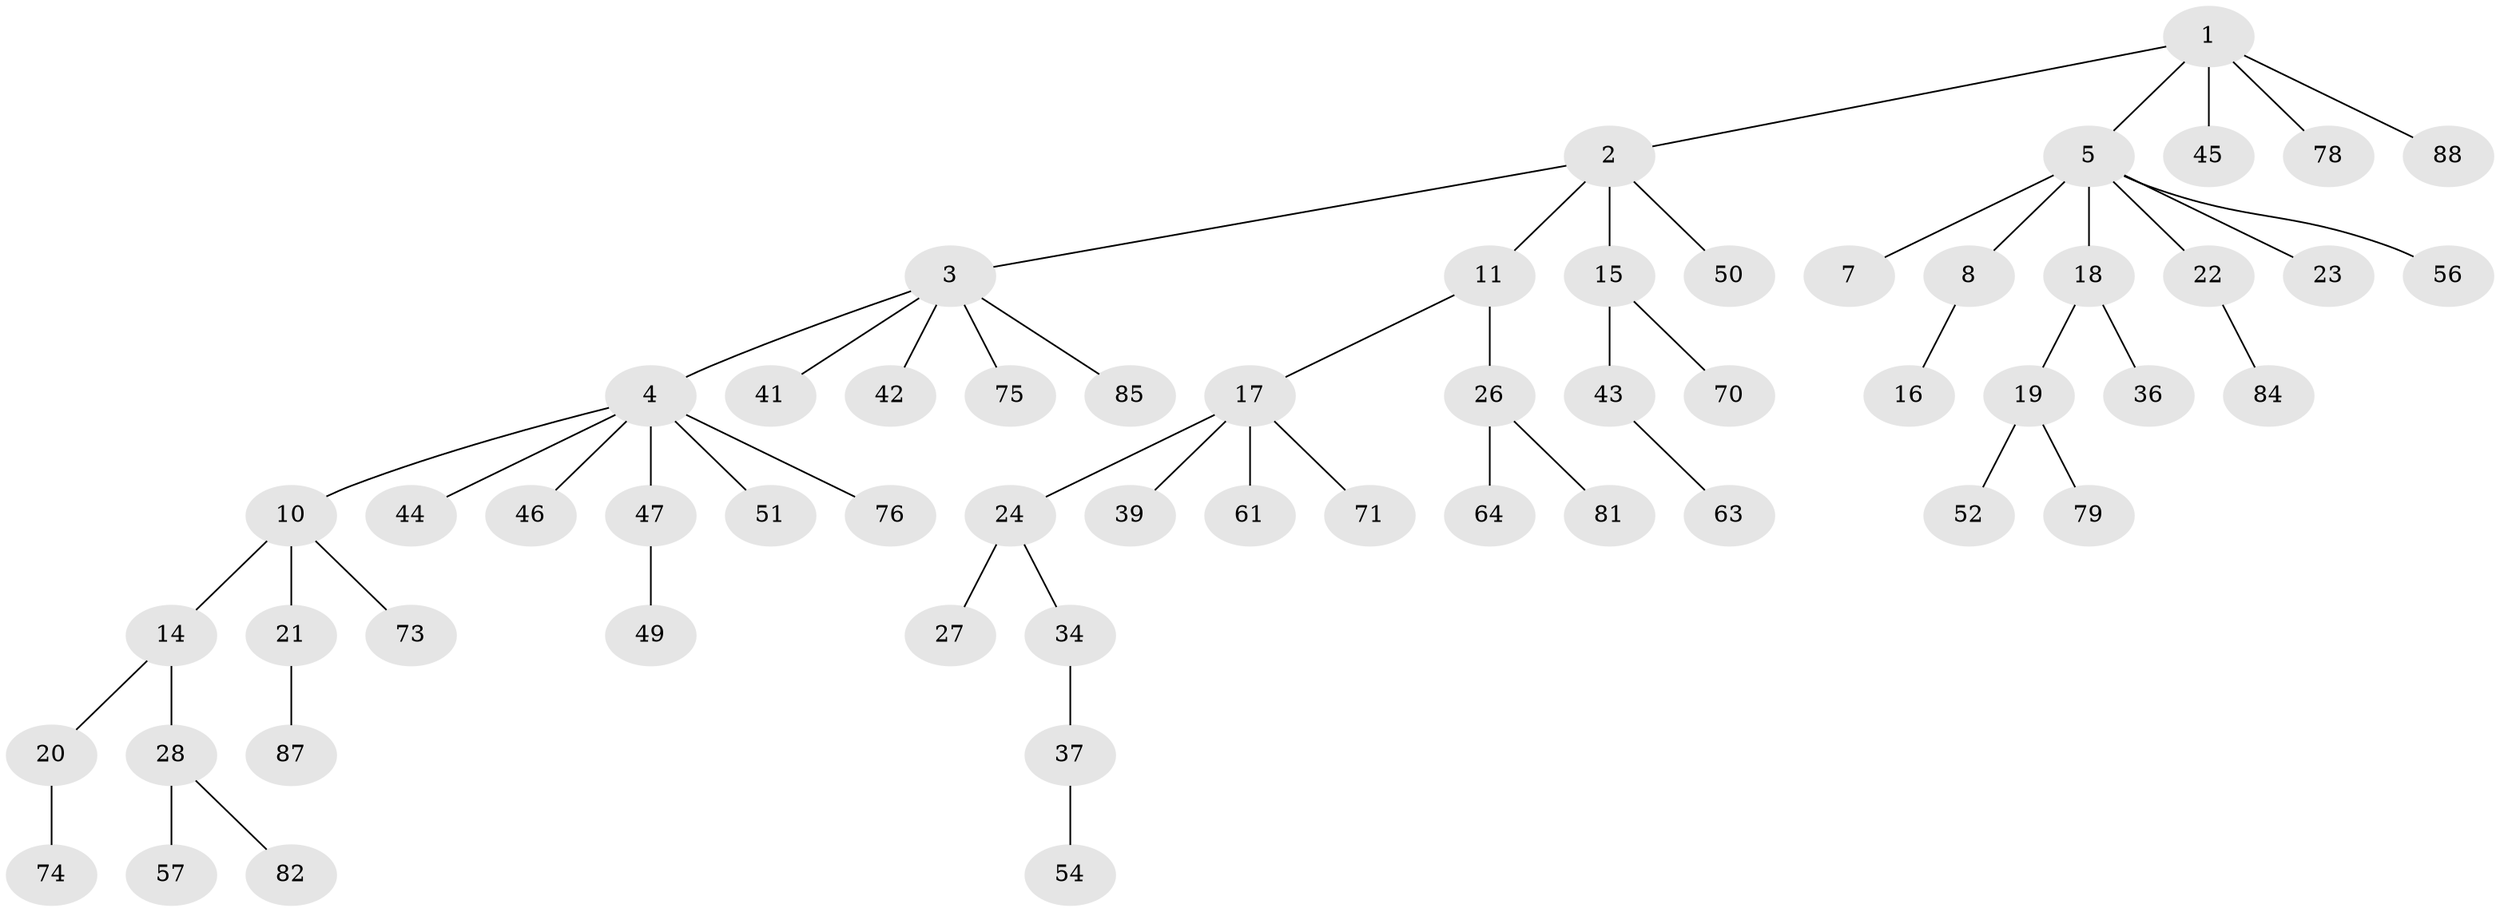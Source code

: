 // Generated by graph-tools (version 1.1) at 2025/24/03/03/25 07:24:05]
// undirected, 58 vertices, 57 edges
graph export_dot {
graph [start="1"]
  node [color=gray90,style=filled];
  1 [super="+29"];
  2 [super="+32"];
  3 [super="+12"];
  4 [super="+9"];
  5 [super="+6"];
  7;
  8 [super="+69"];
  10 [super="+72"];
  11 [super="+13"];
  14;
  15 [super="+35"];
  16 [super="+31"];
  17 [super="+67"];
  18 [super="+58"];
  19 [super="+40"];
  20 [super="+33"];
  21 [super="+25"];
  22 [super="+38"];
  23 [super="+30"];
  24;
  26 [super="+68"];
  27 [super="+60"];
  28 [super="+65"];
  34 [super="+77"];
  36 [super="+66"];
  37;
  39 [super="+80"];
  41;
  42;
  43 [super="+59"];
  44 [super="+62"];
  45 [super="+53"];
  46;
  47 [super="+48"];
  49;
  50;
  51;
  52 [super="+55"];
  54 [super="+86"];
  56;
  57;
  61;
  63 [super="+83"];
  64;
  70;
  71;
  73;
  74;
  75;
  76;
  78;
  79;
  81;
  82;
  84;
  85;
  87;
  88;
  1 -- 2;
  1 -- 5;
  1 -- 88;
  1 -- 45;
  1 -- 78;
  2 -- 3;
  2 -- 11;
  2 -- 15;
  2 -- 50;
  3 -- 4;
  3 -- 41;
  3 -- 85;
  3 -- 75;
  3 -- 42;
  4 -- 44;
  4 -- 46;
  4 -- 51;
  4 -- 10;
  4 -- 76;
  4 -- 47;
  5 -- 7;
  5 -- 8;
  5 -- 18;
  5 -- 22;
  5 -- 23;
  5 -- 56;
  8 -- 16;
  10 -- 14;
  10 -- 21;
  10 -- 73;
  11 -- 26;
  11 -- 17;
  14 -- 20;
  14 -- 28;
  15 -- 43;
  15 -- 70;
  17 -- 24;
  17 -- 39;
  17 -- 61;
  17 -- 71;
  18 -- 19;
  18 -- 36;
  19 -- 79;
  19 -- 52;
  20 -- 74;
  21 -- 87;
  22 -- 84;
  24 -- 27;
  24 -- 34;
  26 -- 64;
  26 -- 81;
  28 -- 57;
  28 -- 82;
  34 -- 37;
  37 -- 54;
  43 -- 63;
  47 -- 49;
}
